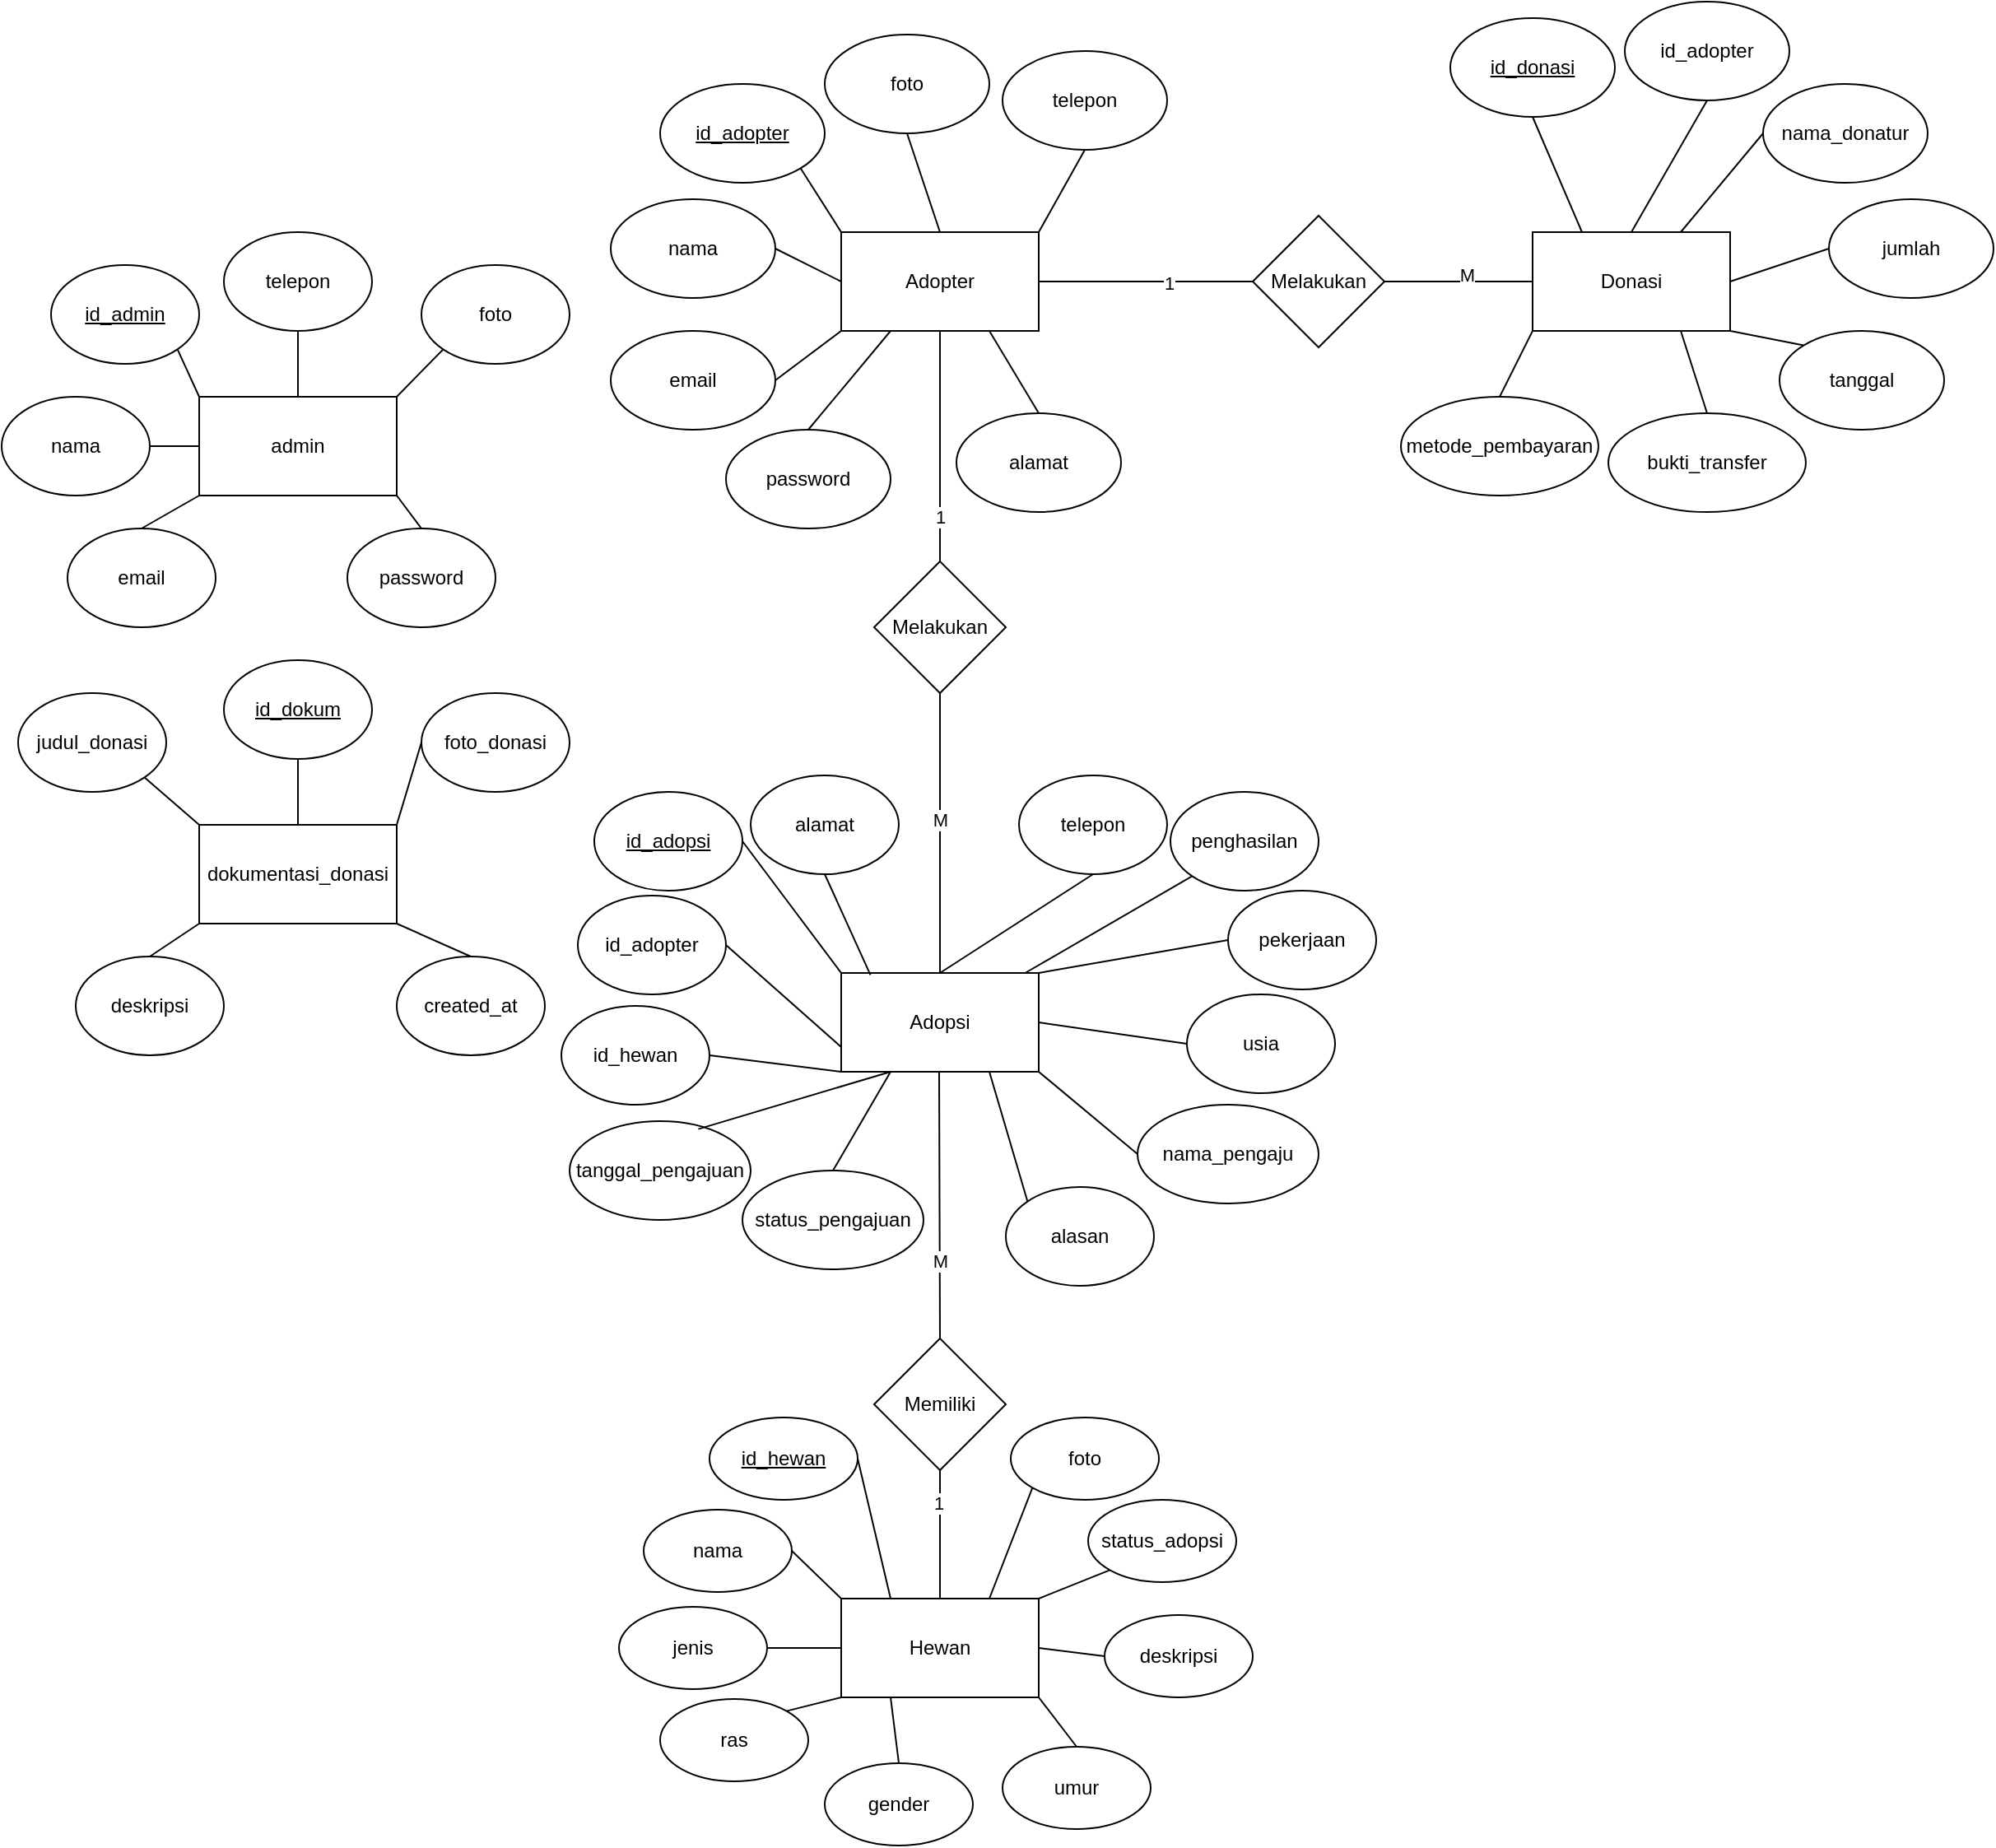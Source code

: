 <mxfile version="22.0.3" type="device">
  <diagram id="R2lEEEUBdFMjLlhIrx00" name="ERD">
    <mxGraphModel dx="2085" dy="1831" grid="1" gridSize="10" guides="1" tooltips="1" connect="1" arrows="1" fold="1" page="1" pageScale="1" pageWidth="850" pageHeight="1100" math="0" shadow="0" extFonts="Permanent Marker^https://fonts.googleapis.com/css?family=Permanent+Marker">
      <root>
        <mxCell id="0" />
        <mxCell id="1" parent="0" />
        <mxCell id="zIOux4XEpl3hAwyCnQDO-1" value="Adopsi" style="rounded=0;whiteSpace=wrap;html=1;" vertex="1" parent="1">
          <mxGeometry x="190" y="150" width="120" height="60" as="geometry" />
        </mxCell>
        <mxCell id="zIOux4XEpl3hAwyCnQDO-2" value="&lt;u&gt;id_adopsi&lt;/u&gt;" style="ellipse;whiteSpace=wrap;html=1;" vertex="1" parent="1">
          <mxGeometry x="40" y="40" width="90" height="60" as="geometry" />
        </mxCell>
        <mxCell id="zIOux4XEpl3hAwyCnQDO-3" value="id_adopter" style="ellipse;whiteSpace=wrap;html=1;" vertex="1" parent="1">
          <mxGeometry x="30" y="103" width="90" height="60" as="geometry" />
        </mxCell>
        <mxCell id="zIOux4XEpl3hAwyCnQDO-4" value="id_hewan" style="ellipse;whiteSpace=wrap;html=1;" vertex="1" parent="1">
          <mxGeometry x="20" y="170" width="90" height="60" as="geometry" />
        </mxCell>
        <mxCell id="zIOux4XEpl3hAwyCnQDO-5" value="tanggal_pengajuan" style="ellipse;whiteSpace=wrap;html=1;" vertex="1" parent="1">
          <mxGeometry x="25" y="240" width="110" height="60" as="geometry" />
        </mxCell>
        <mxCell id="zIOux4XEpl3hAwyCnQDO-6" value="status_pengajuan" style="ellipse;whiteSpace=wrap;html=1;" vertex="1" parent="1">
          <mxGeometry x="130" y="270" width="110" height="60" as="geometry" />
        </mxCell>
        <mxCell id="zIOux4XEpl3hAwyCnQDO-7" value="alasan" style="ellipse;whiteSpace=wrap;html=1;" vertex="1" parent="1">
          <mxGeometry x="290" y="280" width="90" height="60" as="geometry" />
        </mxCell>
        <mxCell id="zIOux4XEpl3hAwyCnQDO-8" value="nama_pengaju" style="ellipse;whiteSpace=wrap;html=1;" vertex="1" parent="1">
          <mxGeometry x="370" y="230" width="110" height="60" as="geometry" />
        </mxCell>
        <mxCell id="zIOux4XEpl3hAwyCnQDO-9" value="usia" style="ellipse;whiteSpace=wrap;html=1;" vertex="1" parent="1">
          <mxGeometry x="400" y="163" width="90" height="60" as="geometry" />
        </mxCell>
        <mxCell id="zIOux4XEpl3hAwyCnQDO-10" value="pekerjaan" style="ellipse;whiteSpace=wrap;html=1;" vertex="1" parent="1">
          <mxGeometry x="425" y="100" width="90" height="60" as="geometry" />
        </mxCell>
        <mxCell id="zIOux4XEpl3hAwyCnQDO-11" value="penghasilan" style="ellipse;whiteSpace=wrap;html=1;" vertex="1" parent="1">
          <mxGeometry x="390" y="40" width="90" height="60" as="geometry" />
        </mxCell>
        <mxCell id="zIOux4XEpl3hAwyCnQDO-12" value="telepon" style="ellipse;whiteSpace=wrap;html=1;" vertex="1" parent="1">
          <mxGeometry x="298" y="30" width="90" height="60" as="geometry" />
        </mxCell>
        <mxCell id="zIOux4XEpl3hAwyCnQDO-13" value="alamat" style="ellipse;whiteSpace=wrap;html=1;" vertex="1" parent="1">
          <mxGeometry x="135" y="30" width="90" height="60" as="geometry" />
        </mxCell>
        <mxCell id="zIOux4XEpl3hAwyCnQDO-15" value="" style="endArrow=none;html=1;rounded=0;exitX=1;exitY=0.5;exitDx=0;exitDy=0;entryX=0;entryY=1;entryDx=0;entryDy=0;" edge="1" parent="1" source="zIOux4XEpl3hAwyCnQDO-4" target="zIOux4XEpl3hAwyCnQDO-1">
          <mxGeometry width="50" height="50" relative="1" as="geometry">
            <mxPoint x="110" y="260" as="sourcePoint" />
            <mxPoint x="160" y="210" as="targetPoint" />
          </mxGeometry>
        </mxCell>
        <mxCell id="zIOux4XEpl3hAwyCnQDO-16" value="" style="endArrow=none;html=1;rounded=0;exitX=1;exitY=0.5;exitDx=0;exitDy=0;entryX=0;entryY=0.75;entryDx=0;entryDy=0;" edge="1" parent="1" source="zIOux4XEpl3hAwyCnQDO-3" target="zIOux4XEpl3hAwyCnQDO-1">
          <mxGeometry width="50" height="50" relative="1" as="geometry">
            <mxPoint x="130" y="220" as="sourcePoint" />
            <mxPoint x="180" y="170" as="targetPoint" />
          </mxGeometry>
        </mxCell>
        <mxCell id="zIOux4XEpl3hAwyCnQDO-17" value="" style="endArrow=none;html=1;rounded=0;exitX=0.711;exitY=0.08;exitDx=0;exitDy=0;exitPerimeter=0;entryX=0.25;entryY=1;entryDx=0;entryDy=0;" edge="1" parent="1" source="zIOux4XEpl3hAwyCnQDO-5" target="zIOux4XEpl3hAwyCnQDO-1">
          <mxGeometry width="50" height="50" relative="1" as="geometry">
            <mxPoint x="190" y="270" as="sourcePoint" />
            <mxPoint x="210" y="200" as="targetPoint" />
          </mxGeometry>
        </mxCell>
        <mxCell id="zIOux4XEpl3hAwyCnQDO-18" value="" style="endArrow=none;html=1;rounded=0;exitX=1;exitY=0.5;exitDx=0;exitDy=0;entryX=0;entryY=0;entryDx=0;entryDy=0;" edge="1" parent="1" source="zIOux4XEpl3hAwyCnQDO-2" target="zIOux4XEpl3hAwyCnQDO-1">
          <mxGeometry width="50" height="50" relative="1" as="geometry">
            <mxPoint x="160" y="150" as="sourcePoint" />
            <mxPoint x="210" y="100" as="targetPoint" />
          </mxGeometry>
        </mxCell>
        <mxCell id="zIOux4XEpl3hAwyCnQDO-19" value="" style="endArrow=none;html=1;rounded=0;entryX=0.5;entryY=1;entryDx=0;entryDy=0;exitX=0.148;exitY=0.02;exitDx=0;exitDy=0;exitPerimeter=0;" edge="1" parent="1" source="zIOux4XEpl3hAwyCnQDO-1" target="zIOux4XEpl3hAwyCnQDO-13">
          <mxGeometry width="50" height="50" relative="1" as="geometry">
            <mxPoint x="210" y="140" as="sourcePoint" />
            <mxPoint x="260" y="90" as="targetPoint" />
          </mxGeometry>
        </mxCell>
        <mxCell id="zIOux4XEpl3hAwyCnQDO-20" value="" style="endArrow=none;html=1;rounded=0;exitX=0.5;exitY=0;exitDx=0;exitDy=0;entryX=0.5;entryY=1;entryDx=0;entryDy=0;" edge="1" parent="1" source="zIOux4XEpl3hAwyCnQDO-1" target="zIOux4XEpl3hAwyCnQDO-12">
          <mxGeometry width="50" height="50" relative="1" as="geometry">
            <mxPoint x="240" y="140" as="sourcePoint" />
            <mxPoint x="290" y="90" as="targetPoint" />
          </mxGeometry>
        </mxCell>
        <mxCell id="zIOux4XEpl3hAwyCnQDO-21" value="" style="endArrow=none;html=1;rounded=0;entryX=0;entryY=1;entryDx=0;entryDy=0;" edge="1" parent="1" source="zIOux4XEpl3hAwyCnQDO-1" target="zIOux4XEpl3hAwyCnQDO-11">
          <mxGeometry width="50" height="50" relative="1" as="geometry">
            <mxPoint x="310" y="140" as="sourcePoint" />
            <mxPoint x="360" y="90" as="targetPoint" />
          </mxGeometry>
        </mxCell>
        <mxCell id="zIOux4XEpl3hAwyCnQDO-22" value="" style="endArrow=none;html=1;rounded=0;exitX=1;exitY=0;exitDx=0;exitDy=0;entryX=0;entryY=0.5;entryDx=0;entryDy=0;" edge="1" parent="1" source="zIOux4XEpl3hAwyCnQDO-1" target="zIOux4XEpl3hAwyCnQDO-10">
          <mxGeometry width="50" height="50" relative="1" as="geometry">
            <mxPoint x="320" y="160" as="sourcePoint" />
            <mxPoint x="370" y="110" as="targetPoint" />
          </mxGeometry>
        </mxCell>
        <mxCell id="zIOux4XEpl3hAwyCnQDO-23" value="" style="endArrow=none;html=1;rounded=0;exitX=1;exitY=0.5;exitDx=0;exitDy=0;entryX=0;entryY=0.5;entryDx=0;entryDy=0;" edge="1" parent="1" source="zIOux4XEpl3hAwyCnQDO-1" target="zIOux4XEpl3hAwyCnQDO-9">
          <mxGeometry width="50" height="50" relative="1" as="geometry">
            <mxPoint x="320" y="230" as="sourcePoint" />
            <mxPoint x="370" y="180" as="targetPoint" />
          </mxGeometry>
        </mxCell>
        <mxCell id="zIOux4XEpl3hAwyCnQDO-24" value="" style="endArrow=none;html=1;rounded=0;entryX=0;entryY=0.5;entryDx=0;entryDy=0;exitX=1;exitY=1;exitDx=0;exitDy=0;" edge="1" parent="1" source="zIOux4XEpl3hAwyCnQDO-1" target="zIOux4XEpl3hAwyCnQDO-8">
          <mxGeometry width="50" height="50" relative="1" as="geometry">
            <mxPoint x="290" y="260" as="sourcePoint" />
            <mxPoint x="340" y="210" as="targetPoint" />
          </mxGeometry>
        </mxCell>
        <mxCell id="zIOux4XEpl3hAwyCnQDO-26" value="" style="endArrow=none;html=1;rounded=0;exitX=0;exitY=0;exitDx=0;exitDy=0;entryX=0.75;entryY=1;entryDx=0;entryDy=0;" edge="1" parent="1" source="zIOux4XEpl3hAwyCnQDO-7" target="zIOux4XEpl3hAwyCnQDO-1">
          <mxGeometry width="50" height="50" relative="1" as="geometry">
            <mxPoint x="280" y="270" as="sourcePoint" />
            <mxPoint x="330" y="220" as="targetPoint" />
          </mxGeometry>
        </mxCell>
        <mxCell id="zIOux4XEpl3hAwyCnQDO-27" value="" style="endArrow=none;html=1;rounded=0;exitX=0.5;exitY=0;exitDx=0;exitDy=0;entryX=0.25;entryY=1;entryDx=0;entryDy=0;" edge="1" parent="1" source="zIOux4XEpl3hAwyCnQDO-6" target="zIOux4XEpl3hAwyCnQDO-1">
          <mxGeometry width="50" height="50" relative="1" as="geometry">
            <mxPoint x="180" y="270" as="sourcePoint" />
            <mxPoint x="230" y="220" as="targetPoint" />
          </mxGeometry>
        </mxCell>
        <mxCell id="zIOux4XEpl3hAwyCnQDO-29" value="" style="endArrow=none;html=1;rounded=0;" edge="1" parent="1">
          <mxGeometry width="50" height="50" relative="1" as="geometry">
            <mxPoint x="250" y="372" as="sourcePoint" />
            <mxPoint x="249.5" y="210" as="targetPoint" />
          </mxGeometry>
        </mxCell>
        <mxCell id="zIOux4XEpl3hAwyCnQDO-128" value="M" style="edgeLabel;html=1;align=center;verticalAlign=middle;resizable=0;points=[];" vertex="1" connectable="0" parent="zIOux4XEpl3hAwyCnQDO-29">
          <mxGeometry x="-0.414" relative="1" as="geometry">
            <mxPoint as="offset" />
          </mxGeometry>
        </mxCell>
        <mxCell id="zIOux4XEpl3hAwyCnQDO-30" value="Memiliki" style="rhombus;whiteSpace=wrap;html=1;" vertex="1" parent="1">
          <mxGeometry x="210" y="372" width="80" height="80" as="geometry" />
        </mxCell>
        <mxCell id="zIOux4XEpl3hAwyCnQDO-31" value="" style="endArrow=none;html=1;rounded=0;exitX=0.5;exitY=0;exitDx=0;exitDy=0;" edge="1" parent="1" source="zIOux4XEpl3hAwyCnQDO-1">
          <mxGeometry width="50" height="50" relative="1" as="geometry">
            <mxPoint x="250" y="140" as="sourcePoint" />
            <mxPoint x="250" y="-20" as="targetPoint" />
          </mxGeometry>
        </mxCell>
        <mxCell id="zIOux4XEpl3hAwyCnQDO-127" value="M" style="edgeLabel;html=1;align=center;verticalAlign=middle;resizable=0;points=[];" vertex="1" connectable="0" parent="zIOux4XEpl3hAwyCnQDO-31">
          <mxGeometry x="0.102" relative="1" as="geometry">
            <mxPoint as="offset" />
          </mxGeometry>
        </mxCell>
        <mxCell id="zIOux4XEpl3hAwyCnQDO-32" value="Melakukan" style="rhombus;whiteSpace=wrap;html=1;" vertex="1" parent="1">
          <mxGeometry x="210" y="-100" width="80" height="80" as="geometry" />
        </mxCell>
        <mxCell id="zIOux4XEpl3hAwyCnQDO-33" value="Adopter" style="rounded=0;whiteSpace=wrap;html=1;" vertex="1" parent="1">
          <mxGeometry x="190" y="-300" width="120" height="60" as="geometry" />
        </mxCell>
        <mxCell id="zIOux4XEpl3hAwyCnQDO-34" value="" style="endArrow=none;html=1;rounded=0;exitX=0.5;exitY=0;exitDx=0;exitDy=0;entryX=0.5;entryY=1;entryDx=0;entryDy=0;" edge="1" parent="1" source="zIOux4XEpl3hAwyCnQDO-32" target="zIOux4XEpl3hAwyCnQDO-33">
          <mxGeometry width="50" height="50" relative="1" as="geometry">
            <mxPoint x="240" y="-140" as="sourcePoint" />
            <mxPoint x="290" y="-190" as="targetPoint" />
          </mxGeometry>
        </mxCell>
        <mxCell id="zIOux4XEpl3hAwyCnQDO-126" value="1" style="edgeLabel;html=1;align=center;verticalAlign=middle;resizable=0;points=[];" vertex="1" connectable="0" parent="zIOux4XEpl3hAwyCnQDO-34">
          <mxGeometry x="-0.611" relative="1" as="geometry">
            <mxPoint as="offset" />
          </mxGeometry>
        </mxCell>
        <mxCell id="zIOux4XEpl3hAwyCnQDO-35" value="&lt;u&gt;id_adopter&lt;/u&gt;" style="ellipse;whiteSpace=wrap;html=1;" vertex="1" parent="1">
          <mxGeometry x="80" y="-390" width="100" height="60" as="geometry" />
        </mxCell>
        <mxCell id="zIOux4XEpl3hAwyCnQDO-36" value="nama" style="ellipse;whiteSpace=wrap;html=1;" vertex="1" parent="1">
          <mxGeometry x="50" y="-320" width="100" height="60" as="geometry" />
        </mxCell>
        <mxCell id="zIOux4XEpl3hAwyCnQDO-37" value="email" style="ellipse;whiteSpace=wrap;html=1;" vertex="1" parent="1">
          <mxGeometry x="50" y="-240" width="100" height="60" as="geometry" />
        </mxCell>
        <mxCell id="zIOux4XEpl3hAwyCnQDO-38" value="password" style="ellipse;whiteSpace=wrap;html=1;" vertex="1" parent="1">
          <mxGeometry x="120" y="-180" width="100" height="60" as="geometry" />
        </mxCell>
        <mxCell id="zIOux4XEpl3hAwyCnQDO-39" value="alamat" style="ellipse;whiteSpace=wrap;html=1;" vertex="1" parent="1">
          <mxGeometry x="260" y="-190" width="100" height="60" as="geometry" />
        </mxCell>
        <mxCell id="zIOux4XEpl3hAwyCnQDO-40" value="telepon" style="ellipse;whiteSpace=wrap;html=1;" vertex="1" parent="1">
          <mxGeometry x="288" y="-410" width="100" height="60" as="geometry" />
        </mxCell>
        <mxCell id="zIOux4XEpl3hAwyCnQDO-41" value="foto" style="ellipse;whiteSpace=wrap;html=1;" vertex="1" parent="1">
          <mxGeometry x="180" y="-420" width="100" height="60" as="geometry" />
        </mxCell>
        <mxCell id="zIOux4XEpl3hAwyCnQDO-42" value="" style="endArrow=none;html=1;rounded=0;exitX=1;exitY=0.5;exitDx=0;exitDy=0;entryX=0;entryY=0.5;entryDx=0;entryDy=0;" edge="1" parent="1" source="zIOux4XEpl3hAwyCnQDO-36" target="zIOux4XEpl3hAwyCnQDO-33">
          <mxGeometry width="50" height="50" relative="1" as="geometry">
            <mxPoint x="190" y="-160" as="sourcePoint" />
            <mxPoint x="240" y="-210" as="targetPoint" />
          </mxGeometry>
        </mxCell>
        <mxCell id="zIOux4XEpl3hAwyCnQDO-43" value="" style="endArrow=none;html=1;rounded=0;exitX=1;exitY=0.5;exitDx=0;exitDy=0;entryX=0;entryY=1;entryDx=0;entryDy=0;" edge="1" parent="1" source="zIOux4XEpl3hAwyCnQDO-37" target="zIOux4XEpl3hAwyCnQDO-33">
          <mxGeometry width="50" height="50" relative="1" as="geometry">
            <mxPoint x="170" y="-180" as="sourcePoint" />
            <mxPoint x="220" y="-230" as="targetPoint" />
          </mxGeometry>
        </mxCell>
        <mxCell id="zIOux4XEpl3hAwyCnQDO-44" value="" style="endArrow=none;html=1;rounded=0;exitX=0.5;exitY=0;exitDx=0;exitDy=0;entryX=0.25;entryY=1;entryDx=0;entryDy=0;" edge="1" parent="1" source="zIOux4XEpl3hAwyCnQDO-38" target="zIOux4XEpl3hAwyCnQDO-33">
          <mxGeometry width="50" height="50" relative="1" as="geometry">
            <mxPoint x="180" y="-170" as="sourcePoint" />
            <mxPoint x="230" y="-220" as="targetPoint" />
          </mxGeometry>
        </mxCell>
        <mxCell id="zIOux4XEpl3hAwyCnQDO-45" value="" style="endArrow=none;html=1;rounded=0;exitX=1;exitY=1;exitDx=0;exitDy=0;entryX=0;entryY=0;entryDx=0;entryDy=0;" edge="1" parent="1" source="zIOux4XEpl3hAwyCnQDO-35" target="zIOux4XEpl3hAwyCnQDO-33">
          <mxGeometry width="50" height="50" relative="1" as="geometry">
            <mxPoint x="200" y="-300" as="sourcePoint" />
            <mxPoint x="250" y="-350" as="targetPoint" />
          </mxGeometry>
        </mxCell>
        <mxCell id="zIOux4XEpl3hAwyCnQDO-46" value="" style="endArrow=none;html=1;rounded=0;exitX=0.5;exitY=0;exitDx=0;exitDy=0;entryX=0.5;entryY=1;entryDx=0;entryDy=0;" edge="1" parent="1" source="zIOux4XEpl3hAwyCnQDO-33" target="zIOux4XEpl3hAwyCnQDO-41">
          <mxGeometry width="50" height="50" relative="1" as="geometry">
            <mxPoint x="230" y="-307" as="sourcePoint" />
            <mxPoint x="280" y="-357" as="targetPoint" />
          </mxGeometry>
        </mxCell>
        <mxCell id="zIOux4XEpl3hAwyCnQDO-47" value="" style="endArrow=none;html=1;rounded=0;exitX=1;exitY=0;exitDx=0;exitDy=0;entryX=0.5;entryY=1;entryDx=0;entryDy=0;" edge="1" parent="1" source="zIOux4XEpl3hAwyCnQDO-33" target="zIOux4XEpl3hAwyCnQDO-40">
          <mxGeometry width="50" height="50" relative="1" as="geometry">
            <mxPoint x="340" y="-290" as="sourcePoint" />
            <mxPoint x="390" y="-340" as="targetPoint" />
          </mxGeometry>
        </mxCell>
        <mxCell id="zIOux4XEpl3hAwyCnQDO-48" value="" style="endArrow=none;html=1;rounded=0;exitX=0.75;exitY=1;exitDx=0;exitDy=0;entryX=0.5;entryY=0;entryDx=0;entryDy=0;" edge="1" parent="1" source="zIOux4XEpl3hAwyCnQDO-33" target="zIOux4XEpl3hAwyCnQDO-39">
          <mxGeometry width="50" height="50" relative="1" as="geometry">
            <mxPoint x="340" y="-240" as="sourcePoint" />
            <mxPoint x="390" y="-290" as="targetPoint" />
          </mxGeometry>
        </mxCell>
        <mxCell id="zIOux4XEpl3hAwyCnQDO-49" value="" style="endArrow=none;html=1;rounded=0;exitX=1;exitY=0.5;exitDx=0;exitDy=0;" edge="1" parent="1" source="zIOux4XEpl3hAwyCnQDO-33">
          <mxGeometry width="50" height="50" relative="1" as="geometry">
            <mxPoint x="380" y="-260" as="sourcePoint" />
            <mxPoint x="440" y="-270" as="targetPoint" />
          </mxGeometry>
        </mxCell>
        <mxCell id="zIOux4XEpl3hAwyCnQDO-123" value="1" style="edgeLabel;html=1;align=center;verticalAlign=middle;resizable=0;points=[];" vertex="1" connectable="0" parent="zIOux4XEpl3hAwyCnQDO-49">
          <mxGeometry x="0.19" y="-1" relative="1" as="geometry">
            <mxPoint x="1" as="offset" />
          </mxGeometry>
        </mxCell>
        <mxCell id="zIOux4XEpl3hAwyCnQDO-50" value="Melakukan" style="rhombus;whiteSpace=wrap;html=1;" vertex="1" parent="1">
          <mxGeometry x="440" y="-310" width="80" height="80" as="geometry" />
        </mxCell>
        <mxCell id="zIOux4XEpl3hAwyCnQDO-51" value="" style="endArrow=none;html=1;rounded=0;exitX=1;exitY=0.5;exitDx=0;exitDy=0;" edge="1" parent="1" source="zIOux4XEpl3hAwyCnQDO-50">
          <mxGeometry width="50" height="50" relative="1" as="geometry">
            <mxPoint x="550" y="-270" as="sourcePoint" />
            <mxPoint x="610" y="-270" as="targetPoint" />
          </mxGeometry>
        </mxCell>
        <mxCell id="zIOux4XEpl3hAwyCnQDO-124" value="M" style="edgeLabel;html=1;align=center;verticalAlign=middle;resizable=0;points=[];" vertex="1" connectable="0" parent="zIOux4XEpl3hAwyCnQDO-51">
          <mxGeometry x="0.089" y="4" relative="1" as="geometry">
            <mxPoint x="1" as="offset" />
          </mxGeometry>
        </mxCell>
        <mxCell id="zIOux4XEpl3hAwyCnQDO-52" value="Donasi" style="rounded=0;whiteSpace=wrap;html=1;" vertex="1" parent="1">
          <mxGeometry x="610" y="-300" width="120" height="60" as="geometry" />
        </mxCell>
        <mxCell id="zIOux4XEpl3hAwyCnQDO-53" value="&lt;u&gt;id_donasi&lt;/u&gt;" style="ellipse;whiteSpace=wrap;html=1;" vertex="1" parent="1">
          <mxGeometry x="560" y="-430" width="100" height="60" as="geometry" />
        </mxCell>
        <mxCell id="zIOux4XEpl3hAwyCnQDO-54" value="" style="endArrow=none;html=1;rounded=0;exitX=0.25;exitY=0;exitDx=0;exitDy=0;entryX=0.5;entryY=1;entryDx=0;entryDy=0;" edge="1" parent="1" source="zIOux4XEpl3hAwyCnQDO-52" target="zIOux4XEpl3hAwyCnQDO-53">
          <mxGeometry width="50" height="50" relative="1" as="geometry">
            <mxPoint x="690" y="-320" as="sourcePoint" />
            <mxPoint x="740" y="-370" as="targetPoint" />
          </mxGeometry>
        </mxCell>
        <mxCell id="zIOux4XEpl3hAwyCnQDO-55" value="id_adopter" style="ellipse;whiteSpace=wrap;html=1;" vertex="1" parent="1">
          <mxGeometry x="666" y="-440" width="100" height="60" as="geometry" />
        </mxCell>
        <mxCell id="zIOux4XEpl3hAwyCnQDO-56" value="nama_donatur" style="ellipse;whiteSpace=wrap;html=1;" vertex="1" parent="1">
          <mxGeometry x="750" y="-390" width="100" height="60" as="geometry" />
        </mxCell>
        <mxCell id="zIOux4XEpl3hAwyCnQDO-57" value="jumlah" style="ellipse;whiteSpace=wrap;html=1;" vertex="1" parent="1">
          <mxGeometry x="790" y="-320" width="100" height="60" as="geometry" />
        </mxCell>
        <mxCell id="zIOux4XEpl3hAwyCnQDO-58" value="tanggal" style="ellipse;whiteSpace=wrap;html=1;" vertex="1" parent="1">
          <mxGeometry x="760" y="-240" width="100" height="60" as="geometry" />
        </mxCell>
        <mxCell id="zIOux4XEpl3hAwyCnQDO-59" value="metode_pembayaran" style="ellipse;whiteSpace=wrap;html=1;" vertex="1" parent="1">
          <mxGeometry x="530" y="-200" width="120" height="60" as="geometry" />
        </mxCell>
        <mxCell id="zIOux4XEpl3hAwyCnQDO-60" value="bukti_transfer" style="ellipse;whiteSpace=wrap;html=1;" vertex="1" parent="1">
          <mxGeometry x="656" y="-190" width="120" height="60" as="geometry" />
        </mxCell>
        <mxCell id="zIOux4XEpl3hAwyCnQDO-61" value="" style="endArrow=none;html=1;rounded=0;exitX=0.5;exitY=0;exitDx=0;exitDy=0;entryX=0.5;entryY=1;entryDx=0;entryDy=0;" edge="1" parent="1" source="zIOux4XEpl3hAwyCnQDO-52" target="zIOux4XEpl3hAwyCnQDO-55">
          <mxGeometry width="50" height="50" relative="1" as="geometry">
            <mxPoint x="670" y="-320" as="sourcePoint" />
            <mxPoint x="720" y="-370" as="targetPoint" />
          </mxGeometry>
        </mxCell>
        <mxCell id="zIOux4XEpl3hAwyCnQDO-62" value="" style="endArrow=none;html=1;rounded=0;exitX=0.75;exitY=0;exitDx=0;exitDy=0;entryX=0;entryY=0.5;entryDx=0;entryDy=0;" edge="1" parent="1" source="zIOux4XEpl3hAwyCnQDO-52" target="zIOux4XEpl3hAwyCnQDO-56">
          <mxGeometry width="50" height="50" relative="1" as="geometry">
            <mxPoint x="710" y="-300" as="sourcePoint" />
            <mxPoint x="760" y="-350" as="targetPoint" />
          </mxGeometry>
        </mxCell>
        <mxCell id="zIOux4XEpl3hAwyCnQDO-63" value="" style="endArrow=none;html=1;rounded=0;exitX=1;exitY=0.5;exitDx=0;exitDy=0;entryX=0;entryY=0.5;entryDx=0;entryDy=0;" edge="1" parent="1" source="zIOux4XEpl3hAwyCnQDO-52" target="zIOux4XEpl3hAwyCnQDO-57">
          <mxGeometry width="50" height="50" relative="1" as="geometry">
            <mxPoint x="750" y="-245" as="sourcePoint" />
            <mxPoint x="800" y="-295" as="targetPoint" />
          </mxGeometry>
        </mxCell>
        <mxCell id="zIOux4XEpl3hAwyCnQDO-64" value="" style="endArrow=none;html=1;rounded=0;entryX=0;entryY=0;entryDx=0;entryDy=0;exitX=1;exitY=1;exitDx=0;exitDy=0;" edge="1" parent="1" source="zIOux4XEpl3hAwyCnQDO-52" target="zIOux4XEpl3hAwyCnQDO-58">
          <mxGeometry width="50" height="50" relative="1" as="geometry">
            <mxPoint x="730" y="-220" as="sourcePoint" />
            <mxPoint x="800.711" y="-270" as="targetPoint" />
          </mxGeometry>
        </mxCell>
        <mxCell id="zIOux4XEpl3hAwyCnQDO-65" value="" style="endArrow=none;html=1;rounded=0;exitX=0.5;exitY=0;exitDx=0;exitDy=0;entryX=0.75;entryY=1;entryDx=0;entryDy=0;" edge="1" parent="1" source="zIOux4XEpl3hAwyCnQDO-60" target="zIOux4XEpl3hAwyCnQDO-52">
          <mxGeometry width="50" height="50" relative="1" as="geometry">
            <mxPoint x="660" y="-190" as="sourcePoint" />
            <mxPoint x="710" y="-240" as="targetPoint" />
          </mxGeometry>
        </mxCell>
        <mxCell id="zIOux4XEpl3hAwyCnQDO-66" value="" style="endArrow=none;html=1;rounded=0;exitX=0.5;exitY=0;exitDx=0;exitDy=0;entryX=0;entryY=1;entryDx=0;entryDy=0;" edge="1" parent="1" source="zIOux4XEpl3hAwyCnQDO-59" target="zIOux4XEpl3hAwyCnQDO-52">
          <mxGeometry width="50" height="50" relative="1" as="geometry">
            <mxPoint x="620" y="-170" as="sourcePoint" />
            <mxPoint x="670" y="-220" as="targetPoint" />
          </mxGeometry>
        </mxCell>
        <mxCell id="zIOux4XEpl3hAwyCnQDO-67" value="" style="endArrow=none;html=1;rounded=0;entryX=0.5;entryY=1;entryDx=0;entryDy=0;" edge="1" parent="1" target="zIOux4XEpl3hAwyCnQDO-30">
          <mxGeometry width="50" height="50" relative="1" as="geometry">
            <mxPoint x="250" y="530" as="sourcePoint" />
            <mxPoint x="298" y="480" as="targetPoint" />
          </mxGeometry>
        </mxCell>
        <mxCell id="zIOux4XEpl3hAwyCnQDO-129" value="1" style="edgeLabel;html=1;align=center;verticalAlign=middle;resizable=0;points=[];" vertex="1" connectable="0" parent="zIOux4XEpl3hAwyCnQDO-67">
          <mxGeometry x="0.504" y="1" relative="1" as="geometry">
            <mxPoint as="offset" />
          </mxGeometry>
        </mxCell>
        <mxCell id="zIOux4XEpl3hAwyCnQDO-68" value="Hewan" style="rounded=0;whiteSpace=wrap;html=1;" vertex="1" parent="1">
          <mxGeometry x="190" y="530" width="120" height="60" as="geometry" />
        </mxCell>
        <mxCell id="zIOux4XEpl3hAwyCnQDO-69" value="&lt;u&gt;id_hewan&lt;/u&gt;" style="ellipse;whiteSpace=wrap;html=1;" vertex="1" parent="1">
          <mxGeometry x="110" y="420" width="90" height="50" as="geometry" />
        </mxCell>
        <mxCell id="zIOux4XEpl3hAwyCnQDO-70" value="nama" style="ellipse;whiteSpace=wrap;html=1;" vertex="1" parent="1">
          <mxGeometry x="70" y="476" width="90" height="50" as="geometry" />
        </mxCell>
        <mxCell id="zIOux4XEpl3hAwyCnQDO-71" value="jenis" style="ellipse;whiteSpace=wrap;html=1;" vertex="1" parent="1">
          <mxGeometry x="55" y="535" width="90" height="50" as="geometry" />
        </mxCell>
        <mxCell id="zIOux4XEpl3hAwyCnQDO-73" value="ras" style="ellipse;whiteSpace=wrap;html=1;" vertex="1" parent="1">
          <mxGeometry x="80" y="591" width="90" height="50" as="geometry" />
        </mxCell>
        <mxCell id="zIOux4XEpl3hAwyCnQDO-74" value="gender" style="ellipse;whiteSpace=wrap;html=1;" vertex="1" parent="1">
          <mxGeometry x="180" y="630" width="90" height="50" as="geometry" />
        </mxCell>
        <mxCell id="zIOux4XEpl3hAwyCnQDO-75" value="umur" style="ellipse;whiteSpace=wrap;html=1;" vertex="1" parent="1">
          <mxGeometry x="288" y="620" width="90" height="50" as="geometry" />
        </mxCell>
        <mxCell id="zIOux4XEpl3hAwyCnQDO-76" value="deskripsi" style="ellipse;whiteSpace=wrap;html=1;" vertex="1" parent="1">
          <mxGeometry x="350" y="540" width="90" height="50" as="geometry" />
        </mxCell>
        <mxCell id="zIOux4XEpl3hAwyCnQDO-77" value="status_adopsi" style="ellipse;whiteSpace=wrap;html=1;" vertex="1" parent="1">
          <mxGeometry x="340" y="470" width="90" height="50" as="geometry" />
        </mxCell>
        <mxCell id="zIOux4XEpl3hAwyCnQDO-78" value="foto" style="ellipse;whiteSpace=wrap;html=1;" vertex="1" parent="1">
          <mxGeometry x="293" y="420" width="90" height="50" as="geometry" />
        </mxCell>
        <mxCell id="zIOux4XEpl3hAwyCnQDO-79" value="" style="endArrow=none;html=1;rounded=0;exitX=0.25;exitY=0;exitDx=0;exitDy=0;entryX=1;entryY=0.5;entryDx=0;entryDy=0;" edge="1" parent="1" source="zIOux4XEpl3hAwyCnQDO-68" target="zIOux4XEpl3hAwyCnQDO-69">
          <mxGeometry width="50" height="50" relative="1" as="geometry">
            <mxPoint x="180" y="510" as="sourcePoint" />
            <mxPoint x="230" y="460" as="targetPoint" />
          </mxGeometry>
        </mxCell>
        <mxCell id="zIOux4XEpl3hAwyCnQDO-80" value="" style="endArrow=none;html=1;rounded=0;exitX=1;exitY=0.5;exitDx=0;exitDy=0;entryX=0;entryY=0;entryDx=0;entryDy=0;" edge="1" parent="1" source="zIOux4XEpl3hAwyCnQDO-70" target="zIOux4XEpl3hAwyCnQDO-68">
          <mxGeometry width="50" height="50" relative="1" as="geometry">
            <mxPoint x="160" y="550" as="sourcePoint" />
            <mxPoint x="210" y="500" as="targetPoint" />
          </mxGeometry>
        </mxCell>
        <mxCell id="zIOux4XEpl3hAwyCnQDO-81" value="" style="endArrow=none;html=1;rounded=0;exitX=1;exitY=0.5;exitDx=0;exitDy=0;entryX=0;entryY=0.5;entryDx=0;entryDy=0;" edge="1" parent="1" source="zIOux4XEpl3hAwyCnQDO-71" target="zIOux4XEpl3hAwyCnQDO-68">
          <mxGeometry width="50" height="50" relative="1" as="geometry">
            <mxPoint x="180" y="590" as="sourcePoint" />
            <mxPoint x="230" y="540" as="targetPoint" />
          </mxGeometry>
        </mxCell>
        <mxCell id="zIOux4XEpl3hAwyCnQDO-82" value="" style="endArrow=none;html=1;rounded=0;exitX=1;exitY=0;exitDx=0;exitDy=0;entryX=0;entryY=1;entryDx=0;entryDy=0;" edge="1" parent="1" source="zIOux4XEpl3hAwyCnQDO-73" target="zIOux4XEpl3hAwyCnQDO-68">
          <mxGeometry width="50" height="50" relative="1" as="geometry">
            <mxPoint x="170" y="600" as="sourcePoint" />
            <mxPoint x="220" y="550" as="targetPoint" />
          </mxGeometry>
        </mxCell>
        <mxCell id="zIOux4XEpl3hAwyCnQDO-83" value="" style="endArrow=none;html=1;rounded=0;exitX=0.5;exitY=0;exitDx=0;exitDy=0;entryX=0.25;entryY=1;entryDx=0;entryDy=0;" edge="1" parent="1" source="zIOux4XEpl3hAwyCnQDO-74" target="zIOux4XEpl3hAwyCnQDO-68">
          <mxGeometry width="50" height="50" relative="1" as="geometry">
            <mxPoint x="250" y="620" as="sourcePoint" />
            <mxPoint x="300" y="570" as="targetPoint" />
          </mxGeometry>
        </mxCell>
        <mxCell id="zIOux4XEpl3hAwyCnQDO-84" value="" style="endArrow=none;html=1;rounded=0;exitX=0.5;exitY=0;exitDx=0;exitDy=0;entryX=1;entryY=1;entryDx=0;entryDy=0;" edge="1" parent="1" source="zIOux4XEpl3hAwyCnQDO-75" target="zIOux4XEpl3hAwyCnQDO-68">
          <mxGeometry width="50" height="50" relative="1" as="geometry">
            <mxPoint x="300" y="610" as="sourcePoint" />
            <mxPoint x="350" y="560" as="targetPoint" />
          </mxGeometry>
        </mxCell>
        <mxCell id="zIOux4XEpl3hAwyCnQDO-85" value="" style="endArrow=none;html=1;rounded=0;exitX=1;exitY=0.5;exitDx=0;exitDy=0;entryX=0;entryY=0.5;entryDx=0;entryDy=0;" edge="1" parent="1" source="zIOux4XEpl3hAwyCnQDO-68" target="zIOux4XEpl3hAwyCnQDO-76">
          <mxGeometry width="50" height="50" relative="1" as="geometry">
            <mxPoint x="330" y="550" as="sourcePoint" />
            <mxPoint x="380" y="500" as="targetPoint" />
          </mxGeometry>
        </mxCell>
        <mxCell id="zIOux4XEpl3hAwyCnQDO-86" value="" style="endArrow=none;html=1;rounded=0;exitX=1;exitY=0;exitDx=0;exitDy=0;entryX=0;entryY=1;entryDx=0;entryDy=0;" edge="1" parent="1" source="zIOux4XEpl3hAwyCnQDO-68" target="zIOux4XEpl3hAwyCnQDO-77">
          <mxGeometry width="50" height="50" relative="1" as="geometry">
            <mxPoint x="330" y="500" as="sourcePoint" />
            <mxPoint x="380" y="450" as="targetPoint" />
          </mxGeometry>
        </mxCell>
        <mxCell id="zIOux4XEpl3hAwyCnQDO-87" value="" style="endArrow=none;html=1;rounded=0;exitX=0.75;exitY=0;exitDx=0;exitDy=0;entryX=0;entryY=1;entryDx=0;entryDy=0;" edge="1" parent="1" source="zIOux4XEpl3hAwyCnQDO-68" target="zIOux4XEpl3hAwyCnQDO-78">
          <mxGeometry width="50" height="50" relative="1" as="geometry">
            <mxPoint x="280" y="510" as="sourcePoint" />
            <mxPoint x="330" y="460" as="targetPoint" />
          </mxGeometry>
        </mxCell>
        <mxCell id="zIOux4XEpl3hAwyCnQDO-88" value="admin" style="rounded=0;whiteSpace=wrap;html=1;" vertex="1" parent="1">
          <mxGeometry x="-200" y="-200" width="120" height="60" as="geometry" />
        </mxCell>
        <mxCell id="zIOux4XEpl3hAwyCnQDO-89" value="&lt;u&gt;id_admin&lt;/u&gt;" style="ellipse;whiteSpace=wrap;html=1;" vertex="1" parent="1">
          <mxGeometry x="-290" y="-280" width="90" height="60" as="geometry" />
        </mxCell>
        <mxCell id="zIOux4XEpl3hAwyCnQDO-90" value="nama" style="ellipse;whiteSpace=wrap;html=1;" vertex="1" parent="1">
          <mxGeometry x="-320" y="-200" width="90" height="60" as="geometry" />
        </mxCell>
        <mxCell id="zIOux4XEpl3hAwyCnQDO-91" value="email" style="ellipse;whiteSpace=wrap;html=1;" vertex="1" parent="1">
          <mxGeometry x="-280" y="-120" width="90" height="60" as="geometry" />
        </mxCell>
        <mxCell id="zIOux4XEpl3hAwyCnQDO-92" value="password" style="ellipse;whiteSpace=wrap;html=1;" vertex="1" parent="1">
          <mxGeometry x="-110" y="-120" width="90" height="60" as="geometry" />
        </mxCell>
        <mxCell id="zIOux4XEpl3hAwyCnQDO-93" value="foto" style="ellipse;whiteSpace=wrap;html=1;" vertex="1" parent="1">
          <mxGeometry x="-65" y="-280" width="90" height="60" as="geometry" />
        </mxCell>
        <mxCell id="zIOux4XEpl3hAwyCnQDO-94" value="telepon" style="ellipse;whiteSpace=wrap;html=1;" vertex="1" parent="1">
          <mxGeometry x="-185" y="-300" width="90" height="60" as="geometry" />
        </mxCell>
        <mxCell id="zIOux4XEpl3hAwyCnQDO-95" value="" style="endArrow=none;html=1;rounded=0;exitX=1;exitY=0;exitDx=0;exitDy=0;entryX=0;entryY=1;entryDx=0;entryDy=0;" edge="1" parent="1" source="zIOux4XEpl3hAwyCnQDO-88" target="zIOux4XEpl3hAwyCnQDO-93">
          <mxGeometry width="50" height="50" relative="1" as="geometry">
            <mxPoint x="-60" y="-150" as="sourcePoint" />
            <mxPoint x="-10" y="-200" as="targetPoint" />
          </mxGeometry>
        </mxCell>
        <mxCell id="zIOux4XEpl3hAwyCnQDO-96" value="" style="endArrow=none;html=1;rounded=0;exitX=0.5;exitY=0;exitDx=0;exitDy=0;entryX=0.5;entryY=1;entryDx=0;entryDy=0;" edge="1" parent="1" source="zIOux4XEpl3hAwyCnQDO-88" target="zIOux4XEpl3hAwyCnQDO-94">
          <mxGeometry width="50" height="50" relative="1" as="geometry">
            <mxPoint x="-120" y="-210" as="sourcePoint" />
            <mxPoint x="-70" y="-260" as="targetPoint" />
          </mxGeometry>
        </mxCell>
        <mxCell id="zIOux4XEpl3hAwyCnQDO-97" value="" style="endArrow=none;html=1;rounded=0;exitX=0;exitY=0;exitDx=0;exitDy=0;entryX=1;entryY=1;entryDx=0;entryDy=0;" edge="1" parent="1" source="zIOux4XEpl3hAwyCnQDO-88" target="zIOux4XEpl3hAwyCnQDO-89">
          <mxGeometry width="50" height="50" relative="1" as="geometry">
            <mxPoint x="-210" y="-210" as="sourcePoint" />
            <mxPoint x="-160" y="-260" as="targetPoint" />
          </mxGeometry>
        </mxCell>
        <mxCell id="zIOux4XEpl3hAwyCnQDO-98" value="" style="endArrow=none;html=1;rounded=0;exitX=1;exitY=0.5;exitDx=0;exitDy=0;entryX=0;entryY=0.5;entryDx=0;entryDy=0;" edge="1" parent="1" source="zIOux4XEpl3hAwyCnQDO-90" target="zIOux4XEpl3hAwyCnQDO-88">
          <mxGeometry width="50" height="50" relative="1" as="geometry">
            <mxPoint x="-220" y="-140" as="sourcePoint" />
            <mxPoint x="-170" y="-190" as="targetPoint" />
          </mxGeometry>
        </mxCell>
        <mxCell id="zIOux4XEpl3hAwyCnQDO-99" value="" style="endArrow=none;html=1;rounded=0;exitX=0.5;exitY=0;exitDx=0;exitDy=0;entryX=0;entryY=1;entryDx=0;entryDy=0;" edge="1" parent="1" source="zIOux4XEpl3hAwyCnQDO-91" target="zIOux4XEpl3hAwyCnQDO-88">
          <mxGeometry width="50" height="50" relative="1" as="geometry">
            <mxPoint x="-170" y="-80" as="sourcePoint" />
            <mxPoint x="-120" y="-130" as="targetPoint" />
          </mxGeometry>
        </mxCell>
        <mxCell id="zIOux4XEpl3hAwyCnQDO-100" value="" style="endArrow=none;html=1;rounded=0;exitX=1;exitY=1;exitDx=0;exitDy=0;entryX=0.5;entryY=0;entryDx=0;entryDy=0;" edge="1" parent="1" source="zIOux4XEpl3hAwyCnQDO-88" target="zIOux4XEpl3hAwyCnQDO-92">
          <mxGeometry width="50" height="50" relative="1" as="geometry">
            <mxPoint x="-50" y="-140" as="sourcePoint" />
            <mxPoint y="-190" as="targetPoint" />
          </mxGeometry>
        </mxCell>
        <mxCell id="zIOux4XEpl3hAwyCnQDO-101" value="dokumentasi_donasi" style="rounded=0;whiteSpace=wrap;html=1;" vertex="1" parent="1">
          <mxGeometry x="-200" y="60" width="120" height="60" as="geometry" />
        </mxCell>
        <mxCell id="zIOux4XEpl3hAwyCnQDO-102" value="&lt;u&gt;id_dokum&lt;/u&gt;" style="ellipse;whiteSpace=wrap;html=1;" vertex="1" parent="1">
          <mxGeometry x="-185" y="-40" width="90" height="60" as="geometry" />
        </mxCell>
        <mxCell id="zIOux4XEpl3hAwyCnQDO-103" value="foto_donasi" style="ellipse;whiteSpace=wrap;html=1;" vertex="1" parent="1">
          <mxGeometry x="-65" y="-20" width="90" height="60" as="geometry" />
        </mxCell>
        <mxCell id="zIOux4XEpl3hAwyCnQDO-104" value="created_at" style="ellipse;whiteSpace=wrap;html=1;" vertex="1" parent="1">
          <mxGeometry x="-80" y="140" width="90" height="60" as="geometry" />
        </mxCell>
        <mxCell id="zIOux4XEpl3hAwyCnQDO-105" value="deskripsi" style="ellipse;whiteSpace=wrap;html=1;" vertex="1" parent="1">
          <mxGeometry x="-275" y="140" width="90" height="60" as="geometry" />
        </mxCell>
        <mxCell id="zIOux4XEpl3hAwyCnQDO-106" value="judul_donasi" style="ellipse;whiteSpace=wrap;html=1;" vertex="1" parent="1">
          <mxGeometry x="-310" y="-20" width="90" height="60" as="geometry" />
        </mxCell>
        <mxCell id="zIOux4XEpl3hAwyCnQDO-107" value="" style="endArrow=none;html=1;rounded=0;exitX=0.5;exitY=0;exitDx=0;exitDy=0;entryX=0.5;entryY=1;entryDx=0;entryDy=0;" edge="1" parent="1" source="zIOux4XEpl3hAwyCnQDO-101" target="zIOux4XEpl3hAwyCnQDO-102">
          <mxGeometry width="50" height="50" relative="1" as="geometry">
            <mxPoint x="-110" y="50" as="sourcePoint" />
            <mxPoint x="-60" as="targetPoint" />
          </mxGeometry>
        </mxCell>
        <mxCell id="zIOux4XEpl3hAwyCnQDO-108" value="" style="endArrow=none;html=1;rounded=0;exitX=1;exitY=0;exitDx=0;exitDy=0;entryX=0;entryY=0.5;entryDx=0;entryDy=0;" edge="1" parent="1" source="zIOux4XEpl3hAwyCnQDO-101" target="zIOux4XEpl3hAwyCnQDO-103">
          <mxGeometry width="50" height="50" relative="1" as="geometry">
            <mxPoint x="-50" y="110" as="sourcePoint" />
            <mxPoint y="60" as="targetPoint" />
          </mxGeometry>
        </mxCell>
        <mxCell id="zIOux4XEpl3hAwyCnQDO-109" value="" style="endArrow=none;html=1;rounded=0;entryX=0;entryY=0;entryDx=0;entryDy=0;exitX=1;exitY=1;exitDx=0;exitDy=0;" edge="1" parent="1" source="zIOux4XEpl3hAwyCnQDO-106" target="zIOux4XEpl3hAwyCnQDO-101">
          <mxGeometry width="50" height="50" relative="1" as="geometry">
            <mxPoint x="-260" y="110" as="sourcePoint" />
            <mxPoint x="-210" y="60" as="targetPoint" />
          </mxGeometry>
        </mxCell>
        <mxCell id="zIOux4XEpl3hAwyCnQDO-110" value="" style="endArrow=none;html=1;rounded=0;entryX=0;entryY=1;entryDx=0;entryDy=0;exitX=0.5;exitY=0;exitDx=0;exitDy=0;" edge="1" parent="1" source="zIOux4XEpl3hAwyCnQDO-105" target="zIOux4XEpl3hAwyCnQDO-101">
          <mxGeometry width="50" height="50" relative="1" as="geometry">
            <mxPoint x="-150" y="190" as="sourcePoint" />
            <mxPoint x="-100" y="140" as="targetPoint" />
          </mxGeometry>
        </mxCell>
        <mxCell id="zIOux4XEpl3hAwyCnQDO-111" value="" style="endArrow=none;html=1;rounded=0;exitX=0.5;exitY=0;exitDx=0;exitDy=0;entryX=1;entryY=1;entryDx=0;entryDy=0;" edge="1" parent="1" source="zIOux4XEpl3hAwyCnQDO-104" target="zIOux4XEpl3hAwyCnQDO-101">
          <mxGeometry width="50" height="50" relative="1" as="geometry">
            <mxPoint x="-60" y="120" as="sourcePoint" />
            <mxPoint x="-10" y="70" as="targetPoint" />
          </mxGeometry>
        </mxCell>
      </root>
    </mxGraphModel>
  </diagram>
</mxfile>
